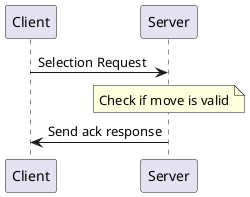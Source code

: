 @startuml
Client -> Server : Selection Request
note over Server : Check if move is valid
Server -> Client : Send ack response
@enduml